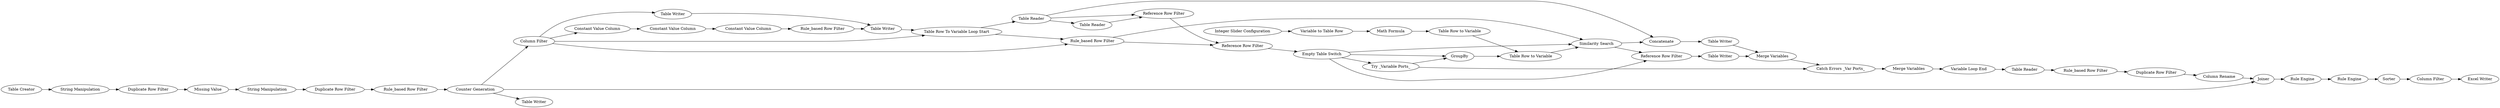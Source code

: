 digraph {
	"3428223157252868137_101" [label="Reference Row Filter"]
	"3428223157252868137_67" [label="Rule_based Row Filter"]
	"3428223157252868137_96" [label="Rule_based Row Filter"]
	"3428223157252868137_103" [label="Merge Variables"]
	"3428223157252868137_64" [label="Missing Value"]
	"3428223157252868137_120" [label="Rule Engine"]
	"3428223157252868137_75" [label="Table Reader"]
	"3428223157252868137_117" [label="Rule Engine"]
	"3428223157252868137_115" [label=Joiner]
	"3428223157252868137_91" [label=GroupBy]
	"3428223157252868137_106" [label="Try _Variable Ports_"]
	"3428223157252868137_114" [label="Rule_based Row Filter"]
	"3428223157252868137_118" [label=Sorter]
	"3428223157252868137_116" [label="Column Rename"]
	"3428223157252868137_125" [label="Table Row to Variable"]
	"3428223157252868137_110" [label="Merge Variables"]
	"3428223157252868137_113" [label="Duplicate Row Filter"]
	"3428223157252868137_95" [label="Constant Value Column"]
	"3428223157252868137_73" [label="Table Writer"]
	"3428223157252868137_99" [label="Table Writer"]
	"3428223157252868137_105" [label="Empty Table Switch"]
	"3428223157252868137_71" [label="Table Row To Variable Loop Start"]
	"3428223157252868137_72" [label="Counter Generation"]
	"3428223157252868137_124" [label="Math Formula"]
	"3428223157252868137_104" [label=Concatenate]
	"3428223157252868137_126" [label="Excel Writer"]
	"3428223157252868137_87" [label="Table Writer"]
	"3428223157252868137_108" [label="Catch Errors _Var Ports_"]
	"3428223157252868137_70" [label="Rule_based Row Filter"]
	"3428223157252868137_94" [label="Constant Value Column"]
	"3428223157252868137_93" [label="Constant Value Column"]
	"3428223157252868137_119" [label="Column Filter"]
	"3428223157252868137_3" [label="Similarity Search"]
	"3428223157252868137_100" [label="Table Writer"]
	"3428223157252868137_136" [label="Table Creator"]
	"3428223157252868137_66" [label="Duplicate Row Filter"]
	"3428223157252868137_68" [label="Column Filter"]
	"3428223157252868137_12" [label="String Manipulation"]
	"3428223157252868137_97" [label="Reference Row Filter"]
	"3428223157252868137_138" [label="String Manipulation"]
	"3428223157252868137_127" [label="Table Writer"]
	"3428223157252868137_121" [label="Integer Slider Configuration"]
	"3428223157252868137_89" [label="Table Reader"]
	"3428223157252868137_102" [label="Variable Loop End"]
	"3428223157252868137_90" [label="Reference Row Filter"]
	"3428223157252868137_123" [label="Variable to Table Row"]
	"3428223157252868137_92" [label="Table Row to Variable"]
	"3428223157252868137_111" [label="Table Reader"]
	"3428223157252868137_61" [label="Duplicate Row Filter"]
	"3428223157252868137_73" -> "3428223157252868137_71"
	"3428223157252868137_123" -> "3428223157252868137_124"
	"3428223157252868137_72" -> "3428223157252868137_127"
	"3428223157252868137_94" -> "3428223157252868137_95"
	"3428223157252868137_71" -> "3428223157252868137_70"
	"3428223157252868137_93" -> "3428223157252868137_94"
	"3428223157252868137_99" -> "3428223157252868137_103"
	"3428223157252868137_105" -> "3428223157252868137_3"
	"3428223157252868137_90" -> "3428223157252868137_97"
	"3428223157252868137_118" -> "3428223157252868137_119"
	"3428223157252868137_75" -> "3428223157252868137_90"
	"3428223157252868137_3" -> "3428223157252868137_101"
	"3428223157252868137_61" -> "3428223157252868137_64"
	"3428223157252868137_121" -> "3428223157252868137_123"
	"3428223157252868137_105" -> "3428223157252868137_91"
	"3428223157252868137_104" -> "3428223157252868137_99"
	"3428223157252868137_72" -> "3428223157252868137_68"
	"3428223157252868137_120" -> "3428223157252868137_118"
	"3428223157252868137_72" -> "3428223157252868137_115"
	"3428223157252868137_105" -> "3428223157252868137_101"
	"3428223157252868137_114" -> "3428223157252868137_113"
	"3428223157252868137_136" -> "3428223157252868137_138"
	"3428223157252868137_75" -> "3428223157252868137_89"
	"3428223157252868137_67" -> "3428223157252868137_72"
	"3428223157252868137_106" -> "3428223157252868137_108"
	"3428223157252868137_113" -> "3428223157252868137_116"
	"3428223157252868137_68" -> "3428223157252868137_71"
	"3428223157252868137_105" -> "3428223157252868137_106"
	"3428223157252868137_96" -> "3428223157252868137_73"
	"3428223157252868137_68" -> "3428223157252868137_70"
	"3428223157252868137_71" -> "3428223157252868137_75"
	"3428223157252868137_12" -> "3428223157252868137_66"
	"3428223157252868137_70" -> "3428223157252868137_97"
	"3428223157252868137_101" -> "3428223157252868137_100"
	"3428223157252868137_89" -> "3428223157252868137_90"
	"3428223157252868137_75" -> "3428223157252868137_104"
	"3428223157252868137_97" -> "3428223157252868137_105"
	"3428223157252868137_108" -> "3428223157252868137_110"
	"3428223157252868137_64" -> "3428223157252868137_12"
	"3428223157252868137_66" -> "3428223157252868137_67"
	"3428223157252868137_68" -> "3428223157252868137_93"
	"3428223157252868137_124" -> "3428223157252868137_125"
	"3428223157252868137_102" -> "3428223157252868137_111"
	"3428223157252868137_3" -> "3428223157252868137_104"
	"3428223157252868137_110" -> "3428223157252868137_102"
	"3428223157252868137_115" -> "3428223157252868137_117"
	"3428223157252868137_95" -> "3428223157252868137_96"
	"3428223157252868137_100" -> "3428223157252868137_103"
	"3428223157252868137_125" -> "3428223157252868137_92"
	"3428223157252868137_103" -> "3428223157252868137_108"
	"3428223157252868137_70" -> "3428223157252868137_3"
	"3428223157252868137_91" -> "3428223157252868137_92"
	"3428223157252868137_119" -> "3428223157252868137_126"
	"3428223157252868137_106" -> "3428223157252868137_91"
	"3428223157252868137_92" -> "3428223157252868137_3"
	"3428223157252868137_87" -> "3428223157252868137_73"
	"3428223157252868137_138" -> "3428223157252868137_61"
	"3428223157252868137_111" -> "3428223157252868137_114"
	"3428223157252868137_117" -> "3428223157252868137_120"
	"3428223157252868137_68" -> "3428223157252868137_87"
	"3428223157252868137_116" -> "3428223157252868137_115"
	rankdir=LR
}
